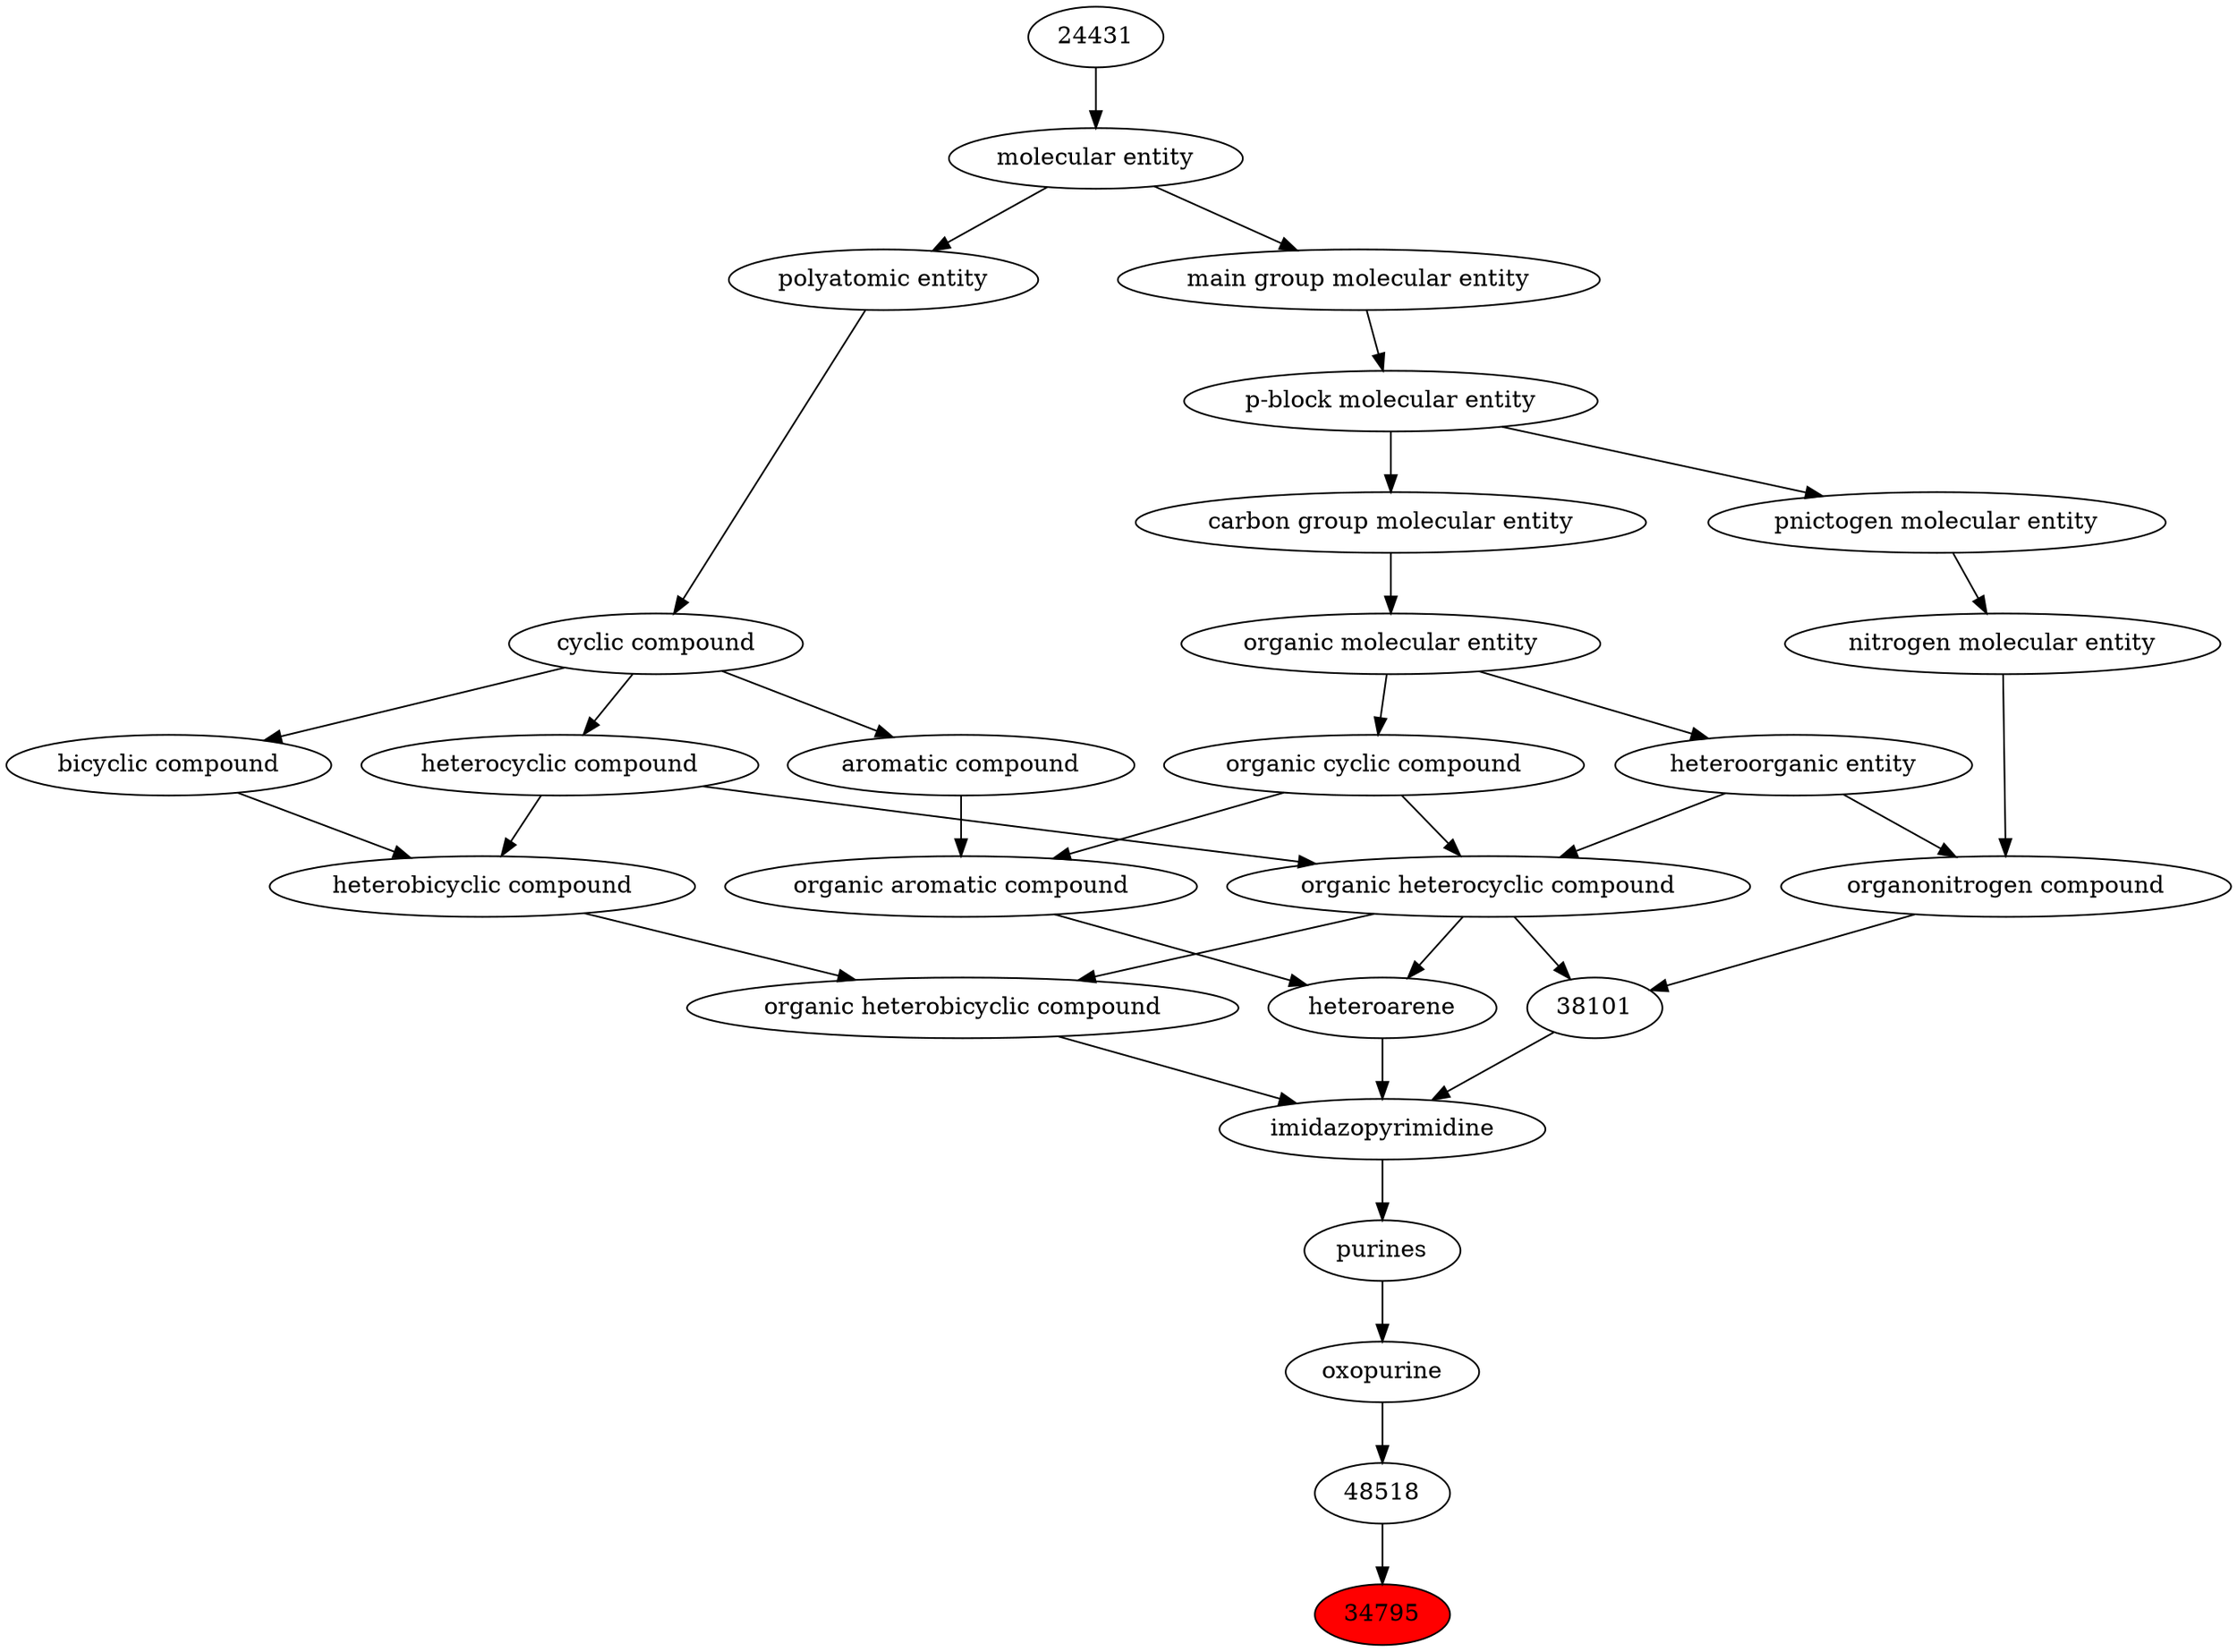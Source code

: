 digraph tree{ 
34795 [label="34795" fillcolor=red style=filled]
48518 -> 34795
48518 [label="48518"]
25810 -> 48518
25810 [label="oxopurine"]
26401 -> 25810
26401 [label="purines"]
35875 -> 26401
35875 [label="imidazopyrimidine"]
27171 -> 35875
38101 -> 35875
33833 -> 35875
27171 [label="organic heterobicyclic compound"]
33672 -> 27171
24532 -> 27171
38101 [label="38101"]
24532 -> 38101
35352 -> 38101
33833 [label="heteroarene"]
33659 -> 33833
24532 -> 33833
33672 [label="heterobicyclic compound"]
33636 -> 33672
5686 -> 33672
24532 [label="organic heterocyclic compound"]
33285 -> 24532
33832 -> 24532
5686 -> 24532
35352 [label="organonitrogen compound"]
51143 -> 35352
33285 -> 35352
33659 [label="organic aromatic compound"]
33832 -> 33659
33655 -> 33659
33636 [label="bicyclic compound"]
33595 -> 33636
5686 [label="heterocyclic compound"]
33595 -> 5686
33285 [label="heteroorganic entity"]
50860 -> 33285
33832 [label="organic cyclic compound"]
50860 -> 33832
51143 [label="nitrogen molecular entity"]
33302 -> 51143
33655 [label="aromatic compound"]
33595 -> 33655
33595 [label="cyclic compound"]
36357 -> 33595
50860 [label="organic molecular entity"]
33582 -> 50860
33302 [label="pnictogen molecular entity"]
33675 -> 33302
36357 [label="polyatomic entity"]
23367 -> 36357
33582 [label="carbon group molecular entity"]
33675 -> 33582
33675 [label="p-block molecular entity"]
33579 -> 33675
23367 [label="molecular entity"]
24431 -> 23367
33579 [label="main group molecular entity"]
23367 -> 33579
24431 [label="24431"]
}